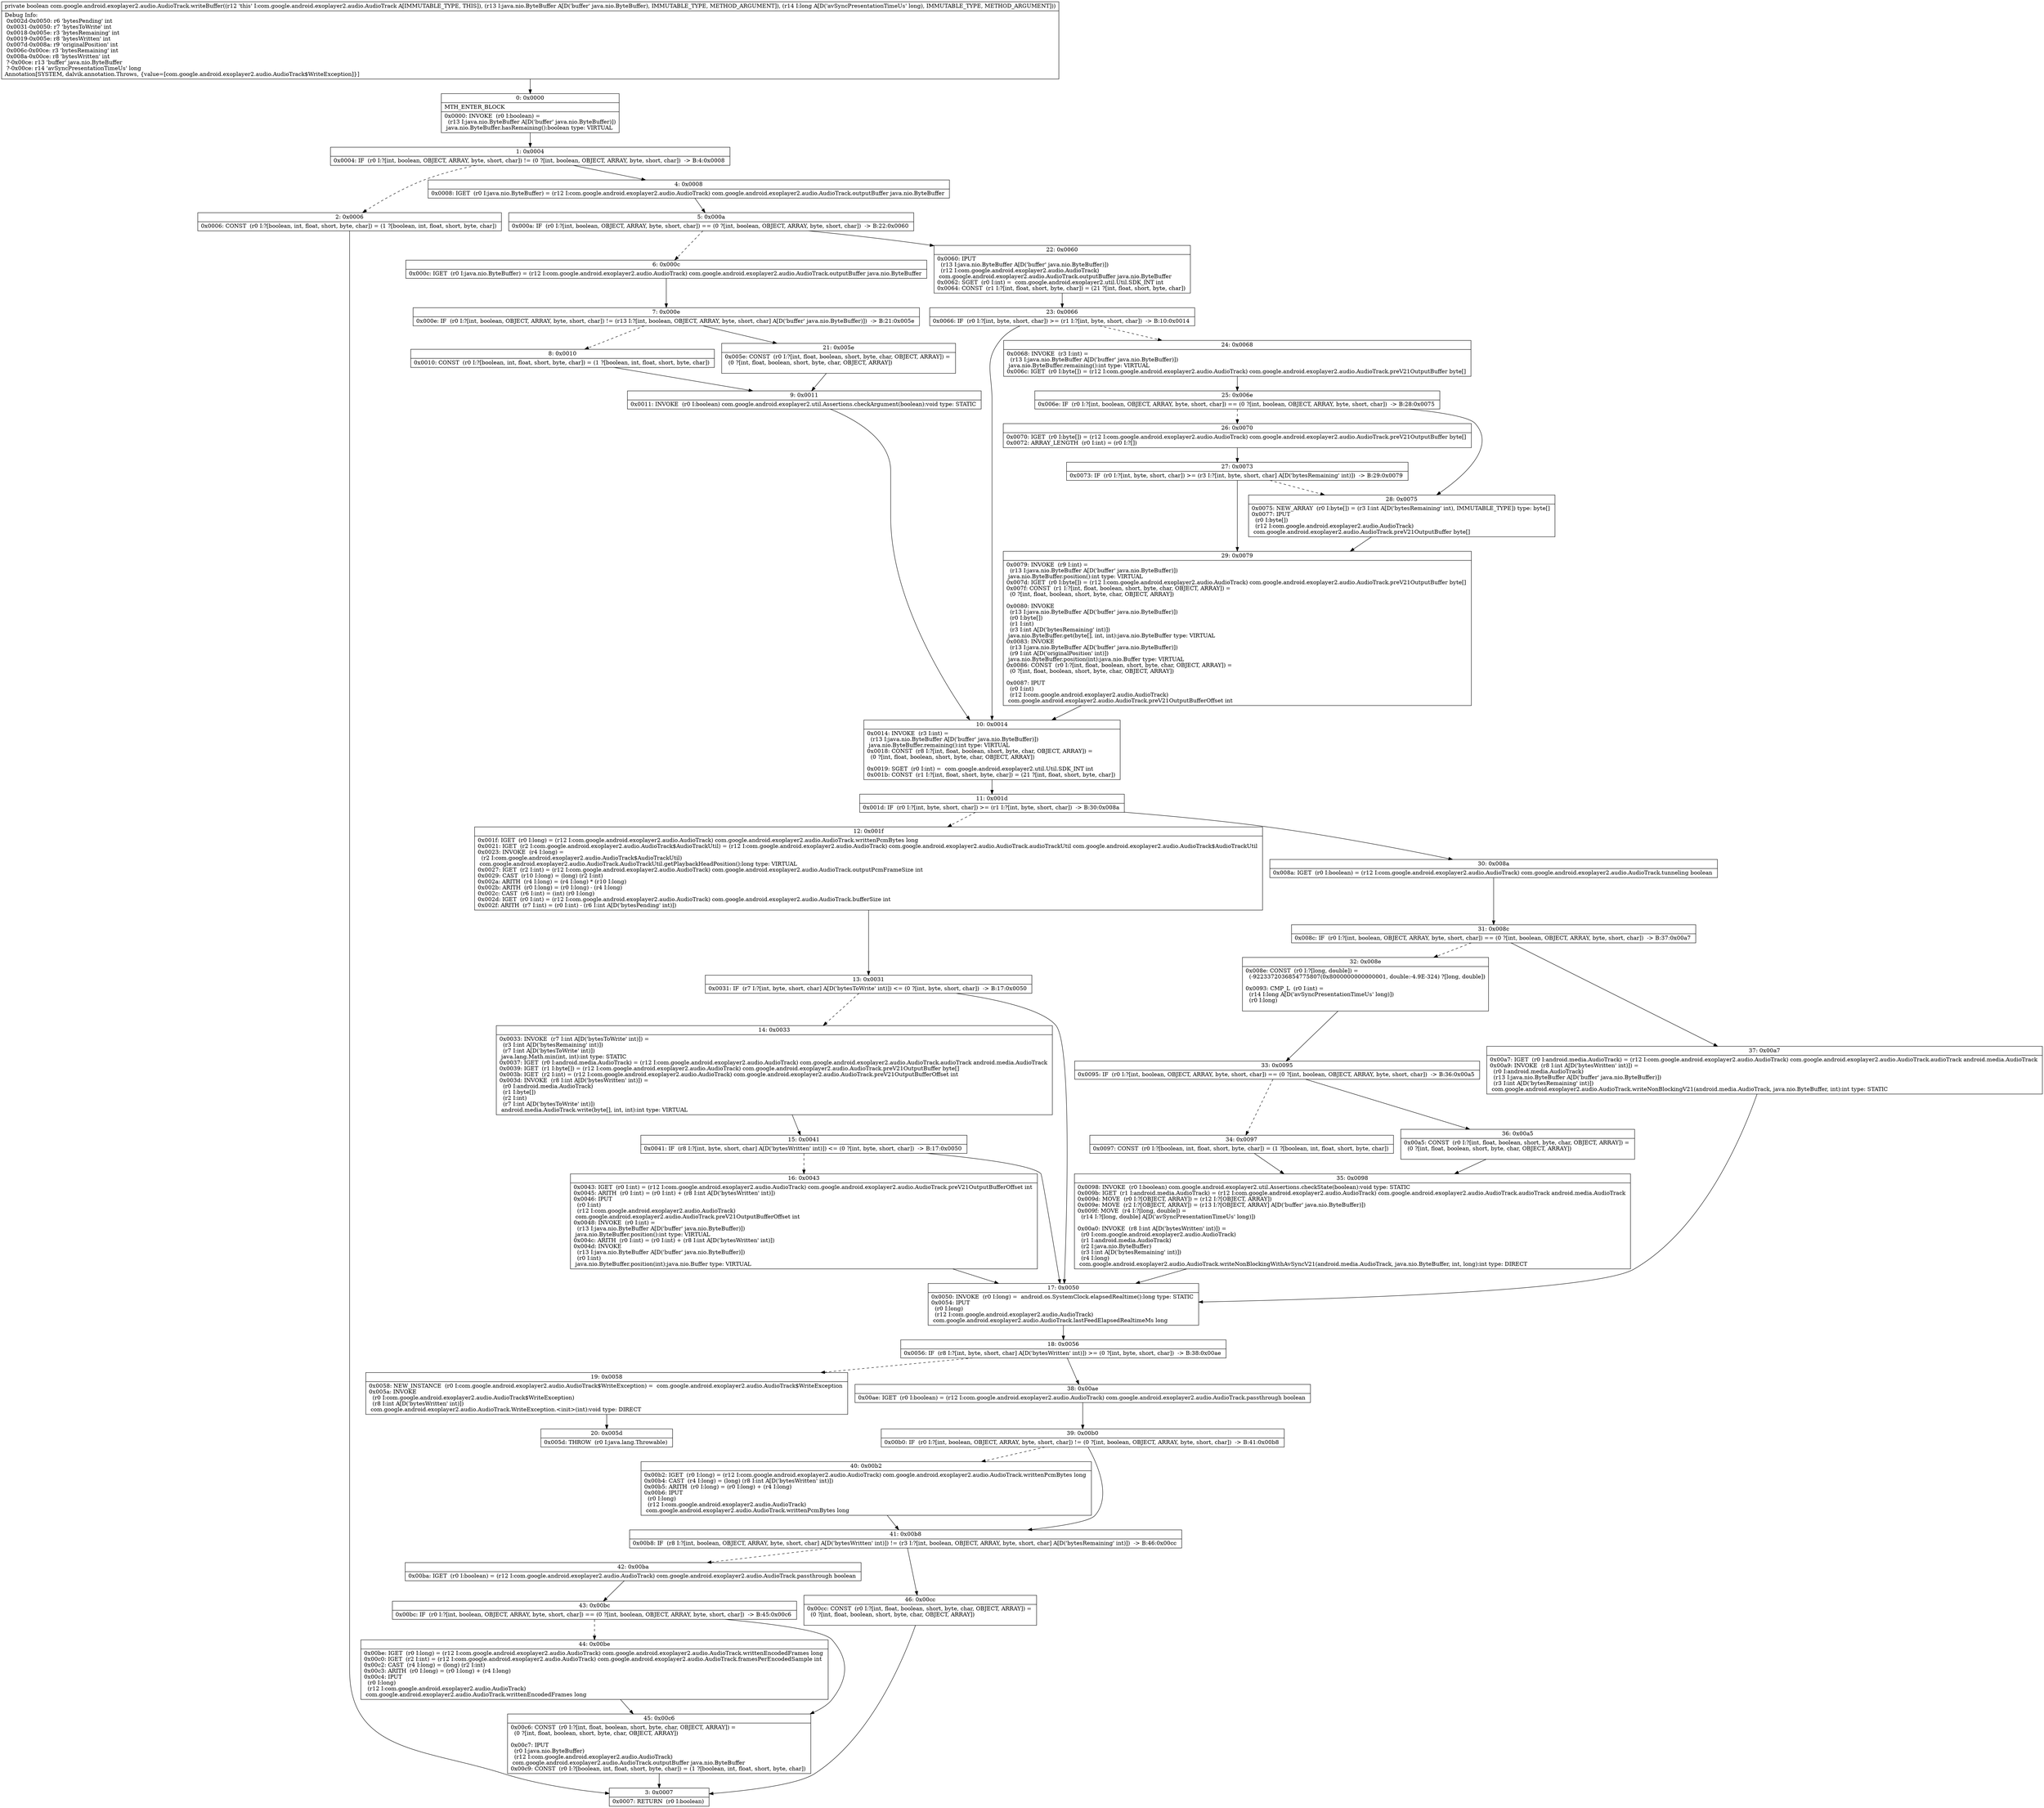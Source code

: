digraph "CFG forcom.google.android.exoplayer2.audio.AudioTrack.writeBuffer(Ljava\/nio\/ByteBuffer;J)Z" {
Node_0 [shape=record,label="{0\:\ 0x0000|MTH_ENTER_BLOCK\l|0x0000: INVOKE  (r0 I:boolean) = \l  (r13 I:java.nio.ByteBuffer A[D('buffer' java.nio.ByteBuffer)])\l java.nio.ByteBuffer.hasRemaining():boolean type: VIRTUAL \l}"];
Node_1 [shape=record,label="{1\:\ 0x0004|0x0004: IF  (r0 I:?[int, boolean, OBJECT, ARRAY, byte, short, char]) != (0 ?[int, boolean, OBJECT, ARRAY, byte, short, char])  \-\> B:4:0x0008 \l}"];
Node_2 [shape=record,label="{2\:\ 0x0006|0x0006: CONST  (r0 I:?[boolean, int, float, short, byte, char]) = (1 ?[boolean, int, float, short, byte, char]) \l}"];
Node_3 [shape=record,label="{3\:\ 0x0007|0x0007: RETURN  (r0 I:boolean) \l}"];
Node_4 [shape=record,label="{4\:\ 0x0008|0x0008: IGET  (r0 I:java.nio.ByteBuffer) = (r12 I:com.google.android.exoplayer2.audio.AudioTrack) com.google.android.exoplayer2.audio.AudioTrack.outputBuffer java.nio.ByteBuffer \l}"];
Node_5 [shape=record,label="{5\:\ 0x000a|0x000a: IF  (r0 I:?[int, boolean, OBJECT, ARRAY, byte, short, char]) == (0 ?[int, boolean, OBJECT, ARRAY, byte, short, char])  \-\> B:22:0x0060 \l}"];
Node_6 [shape=record,label="{6\:\ 0x000c|0x000c: IGET  (r0 I:java.nio.ByteBuffer) = (r12 I:com.google.android.exoplayer2.audio.AudioTrack) com.google.android.exoplayer2.audio.AudioTrack.outputBuffer java.nio.ByteBuffer \l}"];
Node_7 [shape=record,label="{7\:\ 0x000e|0x000e: IF  (r0 I:?[int, boolean, OBJECT, ARRAY, byte, short, char]) != (r13 I:?[int, boolean, OBJECT, ARRAY, byte, short, char] A[D('buffer' java.nio.ByteBuffer)])  \-\> B:21:0x005e \l}"];
Node_8 [shape=record,label="{8\:\ 0x0010|0x0010: CONST  (r0 I:?[boolean, int, float, short, byte, char]) = (1 ?[boolean, int, float, short, byte, char]) \l}"];
Node_9 [shape=record,label="{9\:\ 0x0011|0x0011: INVOKE  (r0 I:boolean) com.google.android.exoplayer2.util.Assertions.checkArgument(boolean):void type: STATIC \l}"];
Node_10 [shape=record,label="{10\:\ 0x0014|0x0014: INVOKE  (r3 I:int) = \l  (r13 I:java.nio.ByteBuffer A[D('buffer' java.nio.ByteBuffer)])\l java.nio.ByteBuffer.remaining():int type: VIRTUAL \l0x0018: CONST  (r8 I:?[int, float, boolean, short, byte, char, OBJECT, ARRAY]) = \l  (0 ?[int, float, boolean, short, byte, char, OBJECT, ARRAY])\l \l0x0019: SGET  (r0 I:int) =  com.google.android.exoplayer2.util.Util.SDK_INT int \l0x001b: CONST  (r1 I:?[int, float, short, byte, char]) = (21 ?[int, float, short, byte, char]) \l}"];
Node_11 [shape=record,label="{11\:\ 0x001d|0x001d: IF  (r0 I:?[int, byte, short, char]) \>= (r1 I:?[int, byte, short, char])  \-\> B:30:0x008a \l}"];
Node_12 [shape=record,label="{12\:\ 0x001f|0x001f: IGET  (r0 I:long) = (r12 I:com.google.android.exoplayer2.audio.AudioTrack) com.google.android.exoplayer2.audio.AudioTrack.writtenPcmBytes long \l0x0021: IGET  (r2 I:com.google.android.exoplayer2.audio.AudioTrack$AudioTrackUtil) = (r12 I:com.google.android.exoplayer2.audio.AudioTrack) com.google.android.exoplayer2.audio.AudioTrack.audioTrackUtil com.google.android.exoplayer2.audio.AudioTrack$AudioTrackUtil \l0x0023: INVOKE  (r4 I:long) = \l  (r2 I:com.google.android.exoplayer2.audio.AudioTrack$AudioTrackUtil)\l com.google.android.exoplayer2.audio.AudioTrack.AudioTrackUtil.getPlaybackHeadPosition():long type: VIRTUAL \l0x0027: IGET  (r2 I:int) = (r12 I:com.google.android.exoplayer2.audio.AudioTrack) com.google.android.exoplayer2.audio.AudioTrack.outputPcmFrameSize int \l0x0029: CAST  (r10 I:long) = (long) (r2 I:int) \l0x002a: ARITH  (r4 I:long) = (r4 I:long) * (r10 I:long) \l0x002b: ARITH  (r0 I:long) = (r0 I:long) \- (r4 I:long) \l0x002c: CAST  (r6 I:int) = (int) (r0 I:long) \l0x002d: IGET  (r0 I:int) = (r12 I:com.google.android.exoplayer2.audio.AudioTrack) com.google.android.exoplayer2.audio.AudioTrack.bufferSize int \l0x002f: ARITH  (r7 I:int) = (r0 I:int) \- (r6 I:int A[D('bytesPending' int)]) \l}"];
Node_13 [shape=record,label="{13\:\ 0x0031|0x0031: IF  (r7 I:?[int, byte, short, char] A[D('bytesToWrite' int)]) \<= (0 ?[int, byte, short, char])  \-\> B:17:0x0050 \l}"];
Node_14 [shape=record,label="{14\:\ 0x0033|0x0033: INVOKE  (r7 I:int A[D('bytesToWrite' int)]) = \l  (r3 I:int A[D('bytesRemaining' int)])\l  (r7 I:int A[D('bytesToWrite' int)])\l java.lang.Math.min(int, int):int type: STATIC \l0x0037: IGET  (r0 I:android.media.AudioTrack) = (r12 I:com.google.android.exoplayer2.audio.AudioTrack) com.google.android.exoplayer2.audio.AudioTrack.audioTrack android.media.AudioTrack \l0x0039: IGET  (r1 I:byte[]) = (r12 I:com.google.android.exoplayer2.audio.AudioTrack) com.google.android.exoplayer2.audio.AudioTrack.preV21OutputBuffer byte[] \l0x003b: IGET  (r2 I:int) = (r12 I:com.google.android.exoplayer2.audio.AudioTrack) com.google.android.exoplayer2.audio.AudioTrack.preV21OutputBufferOffset int \l0x003d: INVOKE  (r8 I:int A[D('bytesWritten' int)]) = \l  (r0 I:android.media.AudioTrack)\l  (r1 I:byte[])\l  (r2 I:int)\l  (r7 I:int A[D('bytesToWrite' int)])\l android.media.AudioTrack.write(byte[], int, int):int type: VIRTUAL \l}"];
Node_15 [shape=record,label="{15\:\ 0x0041|0x0041: IF  (r8 I:?[int, byte, short, char] A[D('bytesWritten' int)]) \<= (0 ?[int, byte, short, char])  \-\> B:17:0x0050 \l}"];
Node_16 [shape=record,label="{16\:\ 0x0043|0x0043: IGET  (r0 I:int) = (r12 I:com.google.android.exoplayer2.audio.AudioTrack) com.google.android.exoplayer2.audio.AudioTrack.preV21OutputBufferOffset int \l0x0045: ARITH  (r0 I:int) = (r0 I:int) + (r8 I:int A[D('bytesWritten' int)]) \l0x0046: IPUT  \l  (r0 I:int)\l  (r12 I:com.google.android.exoplayer2.audio.AudioTrack)\l com.google.android.exoplayer2.audio.AudioTrack.preV21OutputBufferOffset int \l0x0048: INVOKE  (r0 I:int) = \l  (r13 I:java.nio.ByteBuffer A[D('buffer' java.nio.ByteBuffer)])\l java.nio.ByteBuffer.position():int type: VIRTUAL \l0x004c: ARITH  (r0 I:int) = (r0 I:int) + (r8 I:int A[D('bytesWritten' int)]) \l0x004d: INVOKE  \l  (r13 I:java.nio.ByteBuffer A[D('buffer' java.nio.ByteBuffer)])\l  (r0 I:int)\l java.nio.ByteBuffer.position(int):java.nio.Buffer type: VIRTUAL \l}"];
Node_17 [shape=record,label="{17\:\ 0x0050|0x0050: INVOKE  (r0 I:long) =  android.os.SystemClock.elapsedRealtime():long type: STATIC \l0x0054: IPUT  \l  (r0 I:long)\l  (r12 I:com.google.android.exoplayer2.audio.AudioTrack)\l com.google.android.exoplayer2.audio.AudioTrack.lastFeedElapsedRealtimeMs long \l}"];
Node_18 [shape=record,label="{18\:\ 0x0056|0x0056: IF  (r8 I:?[int, byte, short, char] A[D('bytesWritten' int)]) \>= (0 ?[int, byte, short, char])  \-\> B:38:0x00ae \l}"];
Node_19 [shape=record,label="{19\:\ 0x0058|0x0058: NEW_INSTANCE  (r0 I:com.google.android.exoplayer2.audio.AudioTrack$WriteException) =  com.google.android.exoplayer2.audio.AudioTrack$WriteException \l0x005a: INVOKE  \l  (r0 I:com.google.android.exoplayer2.audio.AudioTrack$WriteException)\l  (r8 I:int A[D('bytesWritten' int)])\l com.google.android.exoplayer2.audio.AudioTrack.WriteException.\<init\>(int):void type: DIRECT \l}"];
Node_20 [shape=record,label="{20\:\ 0x005d|0x005d: THROW  (r0 I:java.lang.Throwable) \l}"];
Node_21 [shape=record,label="{21\:\ 0x005e|0x005e: CONST  (r0 I:?[int, float, boolean, short, byte, char, OBJECT, ARRAY]) = \l  (0 ?[int, float, boolean, short, byte, char, OBJECT, ARRAY])\l \l}"];
Node_22 [shape=record,label="{22\:\ 0x0060|0x0060: IPUT  \l  (r13 I:java.nio.ByteBuffer A[D('buffer' java.nio.ByteBuffer)])\l  (r12 I:com.google.android.exoplayer2.audio.AudioTrack)\l com.google.android.exoplayer2.audio.AudioTrack.outputBuffer java.nio.ByteBuffer \l0x0062: SGET  (r0 I:int) =  com.google.android.exoplayer2.util.Util.SDK_INT int \l0x0064: CONST  (r1 I:?[int, float, short, byte, char]) = (21 ?[int, float, short, byte, char]) \l}"];
Node_23 [shape=record,label="{23\:\ 0x0066|0x0066: IF  (r0 I:?[int, byte, short, char]) \>= (r1 I:?[int, byte, short, char])  \-\> B:10:0x0014 \l}"];
Node_24 [shape=record,label="{24\:\ 0x0068|0x0068: INVOKE  (r3 I:int) = \l  (r13 I:java.nio.ByteBuffer A[D('buffer' java.nio.ByteBuffer)])\l java.nio.ByteBuffer.remaining():int type: VIRTUAL \l0x006c: IGET  (r0 I:byte[]) = (r12 I:com.google.android.exoplayer2.audio.AudioTrack) com.google.android.exoplayer2.audio.AudioTrack.preV21OutputBuffer byte[] \l}"];
Node_25 [shape=record,label="{25\:\ 0x006e|0x006e: IF  (r0 I:?[int, boolean, OBJECT, ARRAY, byte, short, char]) == (0 ?[int, boolean, OBJECT, ARRAY, byte, short, char])  \-\> B:28:0x0075 \l}"];
Node_26 [shape=record,label="{26\:\ 0x0070|0x0070: IGET  (r0 I:byte[]) = (r12 I:com.google.android.exoplayer2.audio.AudioTrack) com.google.android.exoplayer2.audio.AudioTrack.preV21OutputBuffer byte[] \l0x0072: ARRAY_LENGTH  (r0 I:int) = (r0 I:?[]) \l}"];
Node_27 [shape=record,label="{27\:\ 0x0073|0x0073: IF  (r0 I:?[int, byte, short, char]) \>= (r3 I:?[int, byte, short, char] A[D('bytesRemaining' int)])  \-\> B:29:0x0079 \l}"];
Node_28 [shape=record,label="{28\:\ 0x0075|0x0075: NEW_ARRAY  (r0 I:byte[]) = (r3 I:int A[D('bytesRemaining' int), IMMUTABLE_TYPE]) type: byte[] \l0x0077: IPUT  \l  (r0 I:byte[])\l  (r12 I:com.google.android.exoplayer2.audio.AudioTrack)\l com.google.android.exoplayer2.audio.AudioTrack.preV21OutputBuffer byte[] \l}"];
Node_29 [shape=record,label="{29\:\ 0x0079|0x0079: INVOKE  (r9 I:int) = \l  (r13 I:java.nio.ByteBuffer A[D('buffer' java.nio.ByteBuffer)])\l java.nio.ByteBuffer.position():int type: VIRTUAL \l0x007d: IGET  (r0 I:byte[]) = (r12 I:com.google.android.exoplayer2.audio.AudioTrack) com.google.android.exoplayer2.audio.AudioTrack.preV21OutputBuffer byte[] \l0x007f: CONST  (r1 I:?[int, float, boolean, short, byte, char, OBJECT, ARRAY]) = \l  (0 ?[int, float, boolean, short, byte, char, OBJECT, ARRAY])\l \l0x0080: INVOKE  \l  (r13 I:java.nio.ByteBuffer A[D('buffer' java.nio.ByteBuffer)])\l  (r0 I:byte[])\l  (r1 I:int)\l  (r3 I:int A[D('bytesRemaining' int)])\l java.nio.ByteBuffer.get(byte[], int, int):java.nio.ByteBuffer type: VIRTUAL \l0x0083: INVOKE  \l  (r13 I:java.nio.ByteBuffer A[D('buffer' java.nio.ByteBuffer)])\l  (r9 I:int A[D('originalPosition' int)])\l java.nio.ByteBuffer.position(int):java.nio.Buffer type: VIRTUAL \l0x0086: CONST  (r0 I:?[int, float, boolean, short, byte, char, OBJECT, ARRAY]) = \l  (0 ?[int, float, boolean, short, byte, char, OBJECT, ARRAY])\l \l0x0087: IPUT  \l  (r0 I:int)\l  (r12 I:com.google.android.exoplayer2.audio.AudioTrack)\l com.google.android.exoplayer2.audio.AudioTrack.preV21OutputBufferOffset int \l}"];
Node_30 [shape=record,label="{30\:\ 0x008a|0x008a: IGET  (r0 I:boolean) = (r12 I:com.google.android.exoplayer2.audio.AudioTrack) com.google.android.exoplayer2.audio.AudioTrack.tunneling boolean \l}"];
Node_31 [shape=record,label="{31\:\ 0x008c|0x008c: IF  (r0 I:?[int, boolean, OBJECT, ARRAY, byte, short, char]) == (0 ?[int, boolean, OBJECT, ARRAY, byte, short, char])  \-\> B:37:0x00a7 \l}"];
Node_32 [shape=record,label="{32\:\ 0x008e|0x008e: CONST  (r0 I:?[long, double]) = \l  (\-9223372036854775807(0x8000000000000001, double:\-4.9E\-324) ?[long, double])\l \l0x0093: CMP_L  (r0 I:int) = \l  (r14 I:long A[D('avSyncPresentationTimeUs' long)])\l  (r0 I:long)\l \l}"];
Node_33 [shape=record,label="{33\:\ 0x0095|0x0095: IF  (r0 I:?[int, boolean, OBJECT, ARRAY, byte, short, char]) == (0 ?[int, boolean, OBJECT, ARRAY, byte, short, char])  \-\> B:36:0x00a5 \l}"];
Node_34 [shape=record,label="{34\:\ 0x0097|0x0097: CONST  (r0 I:?[boolean, int, float, short, byte, char]) = (1 ?[boolean, int, float, short, byte, char]) \l}"];
Node_35 [shape=record,label="{35\:\ 0x0098|0x0098: INVOKE  (r0 I:boolean) com.google.android.exoplayer2.util.Assertions.checkState(boolean):void type: STATIC \l0x009b: IGET  (r1 I:android.media.AudioTrack) = (r12 I:com.google.android.exoplayer2.audio.AudioTrack) com.google.android.exoplayer2.audio.AudioTrack.audioTrack android.media.AudioTrack \l0x009d: MOVE  (r0 I:?[OBJECT, ARRAY]) = (r12 I:?[OBJECT, ARRAY]) \l0x009e: MOVE  (r2 I:?[OBJECT, ARRAY]) = (r13 I:?[OBJECT, ARRAY] A[D('buffer' java.nio.ByteBuffer)]) \l0x009f: MOVE  (r4 I:?[long, double]) = \l  (r14 I:?[long, double] A[D('avSyncPresentationTimeUs' long)])\l \l0x00a0: INVOKE  (r8 I:int A[D('bytesWritten' int)]) = \l  (r0 I:com.google.android.exoplayer2.audio.AudioTrack)\l  (r1 I:android.media.AudioTrack)\l  (r2 I:java.nio.ByteBuffer)\l  (r3 I:int A[D('bytesRemaining' int)])\l  (r4 I:long)\l com.google.android.exoplayer2.audio.AudioTrack.writeNonBlockingWithAvSyncV21(android.media.AudioTrack, java.nio.ByteBuffer, int, long):int type: DIRECT \l}"];
Node_36 [shape=record,label="{36\:\ 0x00a5|0x00a5: CONST  (r0 I:?[int, float, boolean, short, byte, char, OBJECT, ARRAY]) = \l  (0 ?[int, float, boolean, short, byte, char, OBJECT, ARRAY])\l \l}"];
Node_37 [shape=record,label="{37\:\ 0x00a7|0x00a7: IGET  (r0 I:android.media.AudioTrack) = (r12 I:com.google.android.exoplayer2.audio.AudioTrack) com.google.android.exoplayer2.audio.AudioTrack.audioTrack android.media.AudioTrack \l0x00a9: INVOKE  (r8 I:int A[D('bytesWritten' int)]) = \l  (r0 I:android.media.AudioTrack)\l  (r13 I:java.nio.ByteBuffer A[D('buffer' java.nio.ByteBuffer)])\l  (r3 I:int A[D('bytesRemaining' int)])\l com.google.android.exoplayer2.audio.AudioTrack.writeNonBlockingV21(android.media.AudioTrack, java.nio.ByteBuffer, int):int type: STATIC \l}"];
Node_38 [shape=record,label="{38\:\ 0x00ae|0x00ae: IGET  (r0 I:boolean) = (r12 I:com.google.android.exoplayer2.audio.AudioTrack) com.google.android.exoplayer2.audio.AudioTrack.passthrough boolean \l}"];
Node_39 [shape=record,label="{39\:\ 0x00b0|0x00b0: IF  (r0 I:?[int, boolean, OBJECT, ARRAY, byte, short, char]) != (0 ?[int, boolean, OBJECT, ARRAY, byte, short, char])  \-\> B:41:0x00b8 \l}"];
Node_40 [shape=record,label="{40\:\ 0x00b2|0x00b2: IGET  (r0 I:long) = (r12 I:com.google.android.exoplayer2.audio.AudioTrack) com.google.android.exoplayer2.audio.AudioTrack.writtenPcmBytes long \l0x00b4: CAST  (r4 I:long) = (long) (r8 I:int A[D('bytesWritten' int)]) \l0x00b5: ARITH  (r0 I:long) = (r0 I:long) + (r4 I:long) \l0x00b6: IPUT  \l  (r0 I:long)\l  (r12 I:com.google.android.exoplayer2.audio.AudioTrack)\l com.google.android.exoplayer2.audio.AudioTrack.writtenPcmBytes long \l}"];
Node_41 [shape=record,label="{41\:\ 0x00b8|0x00b8: IF  (r8 I:?[int, boolean, OBJECT, ARRAY, byte, short, char] A[D('bytesWritten' int)]) != (r3 I:?[int, boolean, OBJECT, ARRAY, byte, short, char] A[D('bytesRemaining' int)])  \-\> B:46:0x00cc \l}"];
Node_42 [shape=record,label="{42\:\ 0x00ba|0x00ba: IGET  (r0 I:boolean) = (r12 I:com.google.android.exoplayer2.audio.AudioTrack) com.google.android.exoplayer2.audio.AudioTrack.passthrough boolean \l}"];
Node_43 [shape=record,label="{43\:\ 0x00bc|0x00bc: IF  (r0 I:?[int, boolean, OBJECT, ARRAY, byte, short, char]) == (0 ?[int, boolean, OBJECT, ARRAY, byte, short, char])  \-\> B:45:0x00c6 \l}"];
Node_44 [shape=record,label="{44\:\ 0x00be|0x00be: IGET  (r0 I:long) = (r12 I:com.google.android.exoplayer2.audio.AudioTrack) com.google.android.exoplayer2.audio.AudioTrack.writtenEncodedFrames long \l0x00c0: IGET  (r2 I:int) = (r12 I:com.google.android.exoplayer2.audio.AudioTrack) com.google.android.exoplayer2.audio.AudioTrack.framesPerEncodedSample int \l0x00c2: CAST  (r4 I:long) = (long) (r2 I:int) \l0x00c3: ARITH  (r0 I:long) = (r0 I:long) + (r4 I:long) \l0x00c4: IPUT  \l  (r0 I:long)\l  (r12 I:com.google.android.exoplayer2.audio.AudioTrack)\l com.google.android.exoplayer2.audio.AudioTrack.writtenEncodedFrames long \l}"];
Node_45 [shape=record,label="{45\:\ 0x00c6|0x00c6: CONST  (r0 I:?[int, float, boolean, short, byte, char, OBJECT, ARRAY]) = \l  (0 ?[int, float, boolean, short, byte, char, OBJECT, ARRAY])\l \l0x00c7: IPUT  \l  (r0 I:java.nio.ByteBuffer)\l  (r12 I:com.google.android.exoplayer2.audio.AudioTrack)\l com.google.android.exoplayer2.audio.AudioTrack.outputBuffer java.nio.ByteBuffer \l0x00c9: CONST  (r0 I:?[boolean, int, float, short, byte, char]) = (1 ?[boolean, int, float, short, byte, char]) \l}"];
Node_46 [shape=record,label="{46\:\ 0x00cc|0x00cc: CONST  (r0 I:?[int, float, boolean, short, byte, char, OBJECT, ARRAY]) = \l  (0 ?[int, float, boolean, short, byte, char, OBJECT, ARRAY])\l \l}"];
MethodNode[shape=record,label="{private boolean com.google.android.exoplayer2.audio.AudioTrack.writeBuffer((r12 'this' I:com.google.android.exoplayer2.audio.AudioTrack A[IMMUTABLE_TYPE, THIS]), (r13 I:java.nio.ByteBuffer A[D('buffer' java.nio.ByteBuffer), IMMUTABLE_TYPE, METHOD_ARGUMENT]), (r14 I:long A[D('avSyncPresentationTimeUs' long), IMMUTABLE_TYPE, METHOD_ARGUMENT]))  | Debug Info:\l  0x002d\-0x0050: r6 'bytesPending' int\l  0x0031\-0x0050: r7 'bytesToWrite' int\l  0x0018\-0x005e: r3 'bytesRemaining' int\l  0x0019\-0x005e: r8 'bytesWritten' int\l  0x007d\-0x008a: r9 'originalPosition' int\l  0x006c\-0x00ce: r3 'bytesRemaining' int\l  0x008a\-0x00ce: r8 'bytesWritten' int\l  ?\-0x00ce: r13 'buffer' java.nio.ByteBuffer\l  ?\-0x00ce: r14 'avSyncPresentationTimeUs' long\lAnnotation[SYSTEM, dalvik.annotation.Throws, \{value=[com.google.android.exoplayer2.audio.AudioTrack$WriteException]\}]\l}"];
MethodNode -> Node_0;
Node_0 -> Node_1;
Node_1 -> Node_2[style=dashed];
Node_1 -> Node_4;
Node_2 -> Node_3;
Node_4 -> Node_5;
Node_5 -> Node_6[style=dashed];
Node_5 -> Node_22;
Node_6 -> Node_7;
Node_7 -> Node_8[style=dashed];
Node_7 -> Node_21;
Node_8 -> Node_9;
Node_9 -> Node_10;
Node_10 -> Node_11;
Node_11 -> Node_12[style=dashed];
Node_11 -> Node_30;
Node_12 -> Node_13;
Node_13 -> Node_14[style=dashed];
Node_13 -> Node_17;
Node_14 -> Node_15;
Node_15 -> Node_16[style=dashed];
Node_15 -> Node_17;
Node_16 -> Node_17;
Node_17 -> Node_18;
Node_18 -> Node_19[style=dashed];
Node_18 -> Node_38;
Node_19 -> Node_20;
Node_21 -> Node_9;
Node_22 -> Node_23;
Node_23 -> Node_10;
Node_23 -> Node_24[style=dashed];
Node_24 -> Node_25;
Node_25 -> Node_26[style=dashed];
Node_25 -> Node_28;
Node_26 -> Node_27;
Node_27 -> Node_28[style=dashed];
Node_27 -> Node_29;
Node_28 -> Node_29;
Node_29 -> Node_10;
Node_30 -> Node_31;
Node_31 -> Node_32[style=dashed];
Node_31 -> Node_37;
Node_32 -> Node_33;
Node_33 -> Node_34[style=dashed];
Node_33 -> Node_36;
Node_34 -> Node_35;
Node_35 -> Node_17;
Node_36 -> Node_35;
Node_37 -> Node_17;
Node_38 -> Node_39;
Node_39 -> Node_40[style=dashed];
Node_39 -> Node_41;
Node_40 -> Node_41;
Node_41 -> Node_42[style=dashed];
Node_41 -> Node_46;
Node_42 -> Node_43;
Node_43 -> Node_44[style=dashed];
Node_43 -> Node_45;
Node_44 -> Node_45;
Node_45 -> Node_3;
Node_46 -> Node_3;
}

